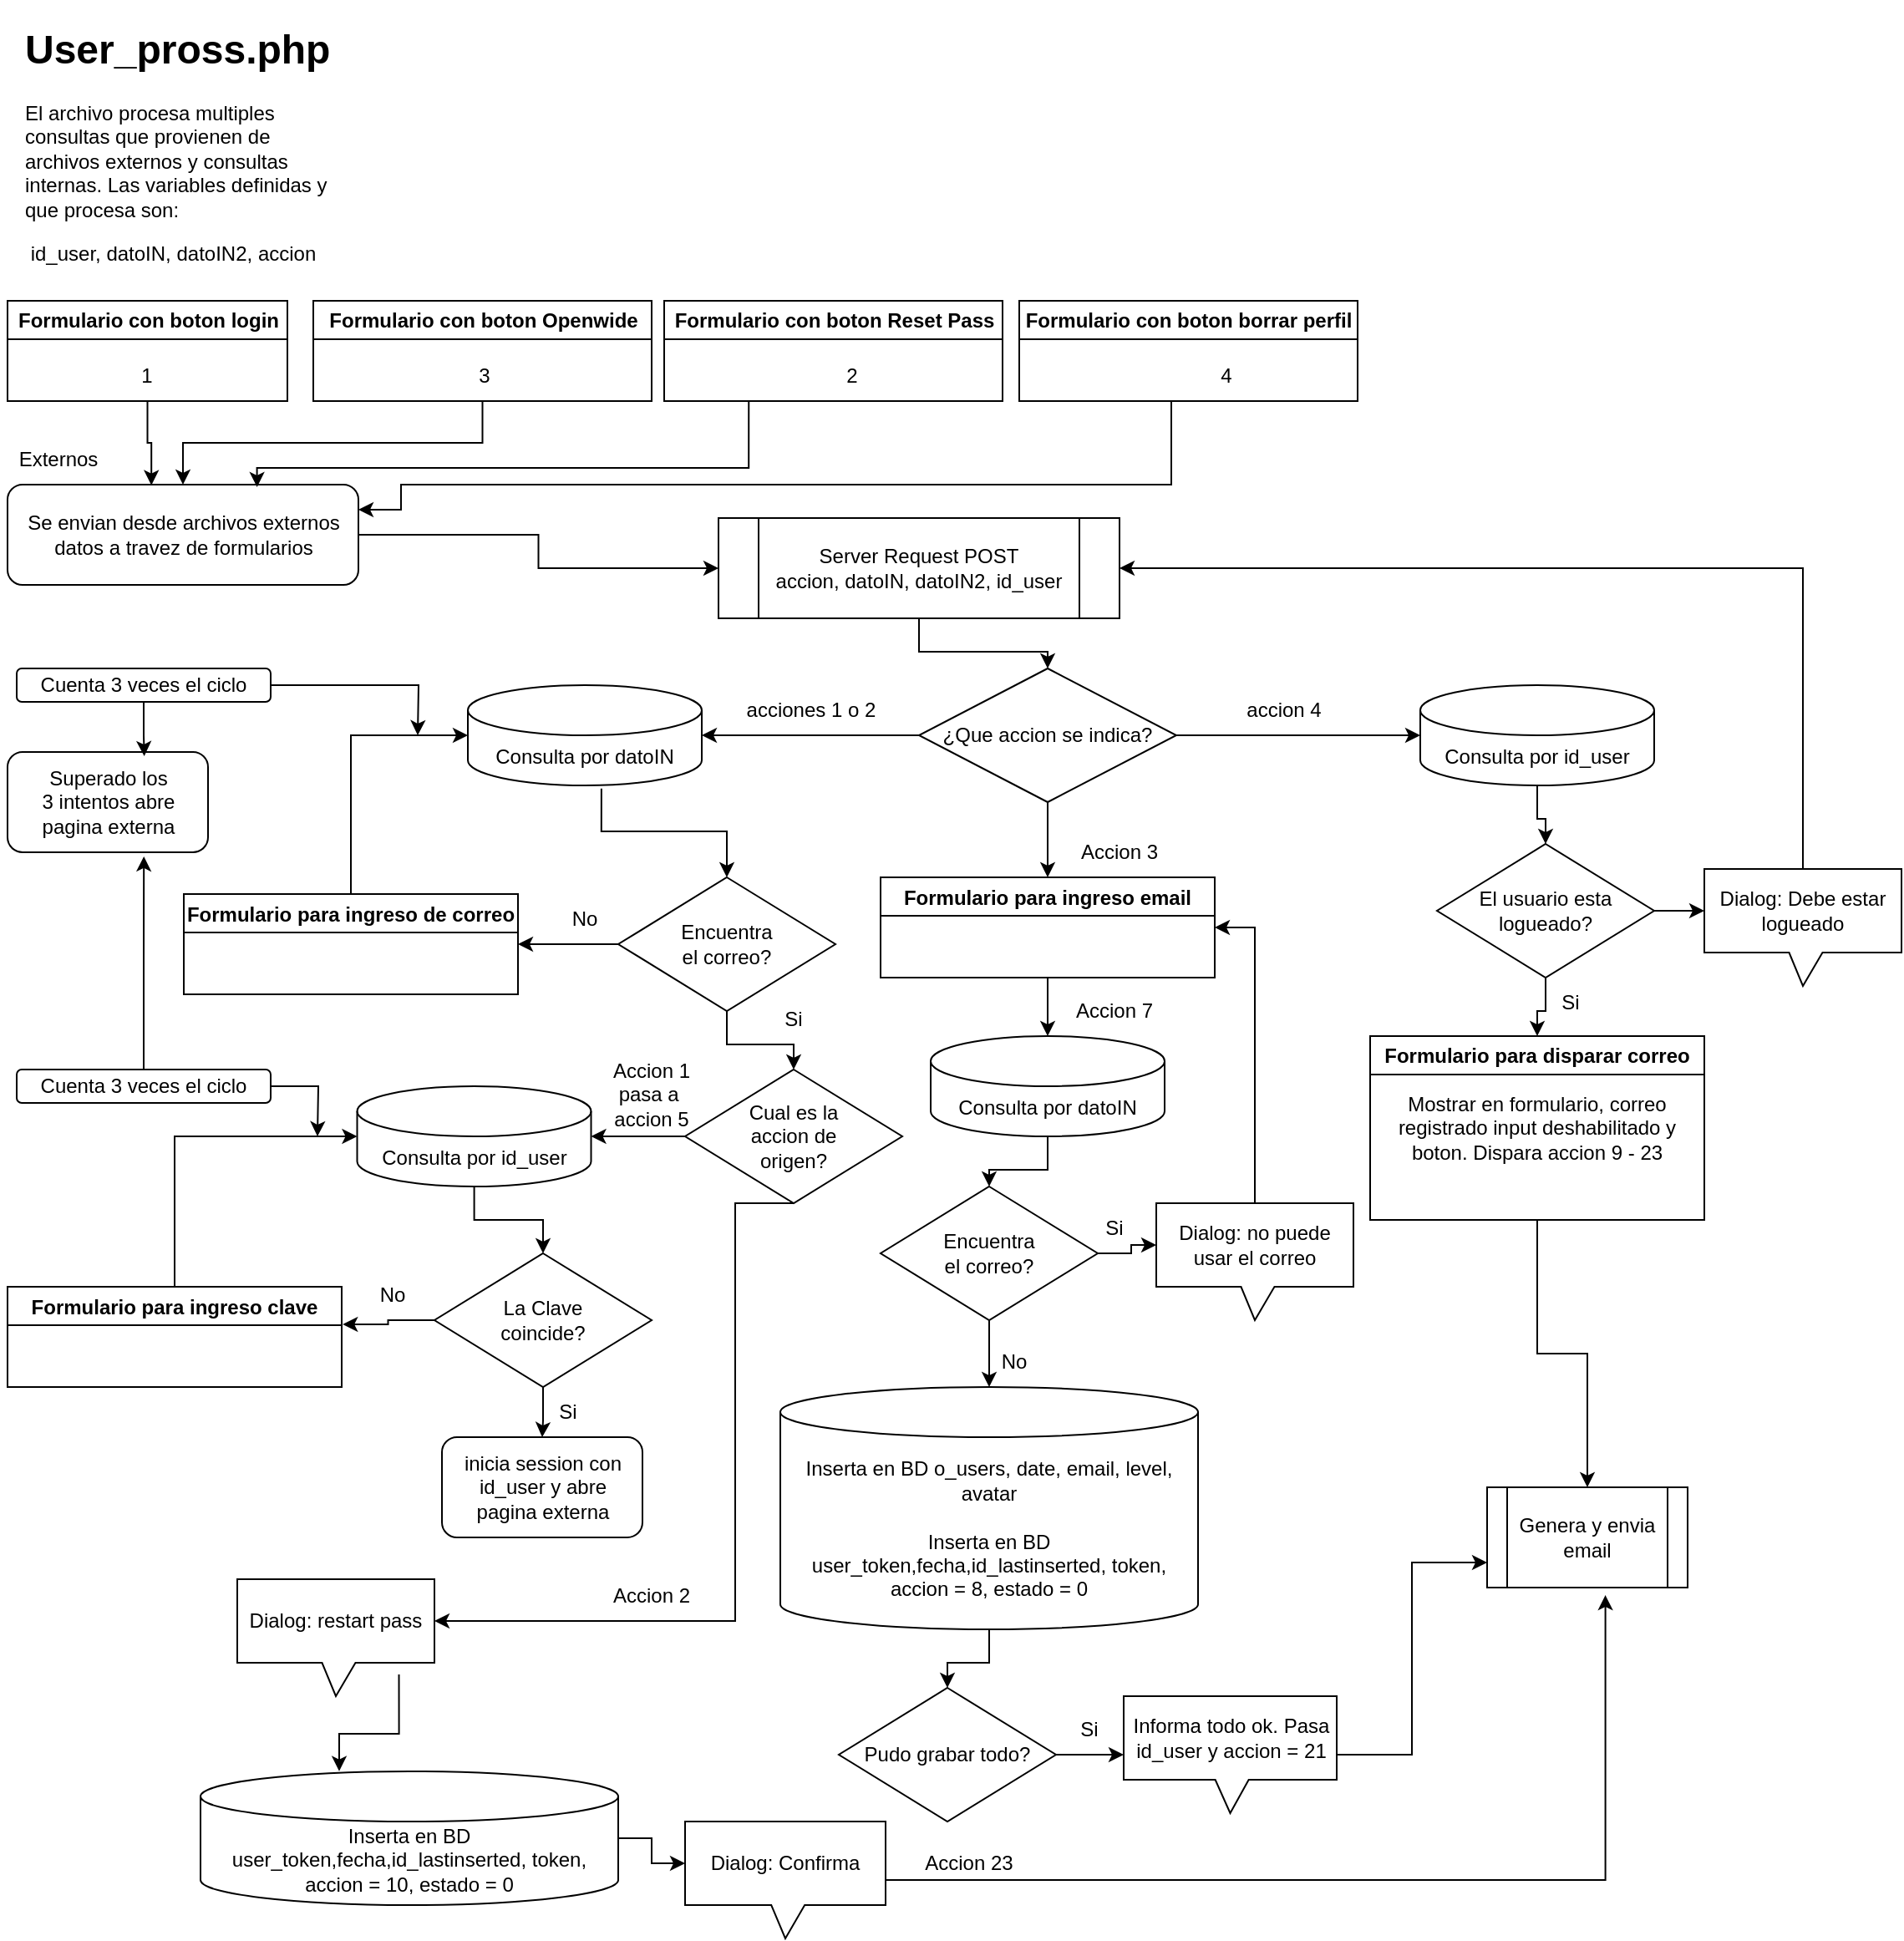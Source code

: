 <mxfile version="22.1.11" type="github">
  <diagram name="Página-1" id="0gqNR9iIzD01g7om8HYn">
    <mxGraphModel dx="926" dy="457" grid="1" gridSize="10" guides="1" tooltips="1" connect="1" arrows="1" fold="1" page="1" pageScale="1" pageWidth="827" pageHeight="1169" math="0" shadow="0">
      <root>
        <mxCell id="0" />
        <mxCell id="1" parent="0" />
        <mxCell id="KxJMnZQ1Z0rmv5bRJUNF-1" value="&lt;h1&gt;User_pross.php&lt;/h1&gt;&lt;p&gt;El archivo procesa multiples consultas que provienen de archivos externos y consultas internas. Las variables definidas y que procesa son:&amp;nbsp;&lt;/p&gt;&lt;p&gt;&lt;span style=&quot;background-color: initial;&quot;&gt;&amp;nbsp;id_user,&amp;nbsp;&lt;/span&gt;&lt;span style=&quot;background-color: initial;&quot;&gt;datoIN,&amp;nbsp;&lt;/span&gt;&lt;span style=&quot;background-color: initial;&quot;&gt;datoIN2,&amp;nbsp;&lt;/span&gt;&lt;span style=&quot;background-color: initial;&quot;&gt;accion&lt;/span&gt;&lt;/p&gt;" style="text;html=1;strokeColor=none;fillColor=none;spacing=5;spacingTop=-20;whiteSpace=wrap;overflow=hidden;rounded=0;" vertex="1" parent="1">
          <mxGeometry x="20" y="10" width="190" height="160" as="geometry" />
        </mxCell>
        <mxCell id="KxJMnZQ1Z0rmv5bRJUNF-20" style="edgeStyle=orthogonalEdgeStyle;rounded=0;orthogonalLoop=1;jettySize=auto;html=1;entryX=0.5;entryY=0;entryDx=0;entryDy=0;" edge="1" parent="1" source="KxJMnZQ1Z0rmv5bRJUNF-3" target="KxJMnZQ1Z0rmv5bRJUNF-19">
          <mxGeometry relative="1" as="geometry" />
        </mxCell>
        <mxCell id="KxJMnZQ1Z0rmv5bRJUNF-3" value="Server Request POST&lt;br&gt;accion, datoIN, datoIN2, id_user" style="shape=process;whiteSpace=wrap;html=1;backgroundOutline=1;" vertex="1" parent="1">
          <mxGeometry x="440" y="310" width="240" height="60" as="geometry" />
        </mxCell>
        <mxCell id="KxJMnZQ1Z0rmv5bRJUNF-5" style="edgeStyle=orthogonalEdgeStyle;rounded=0;orthogonalLoop=1;jettySize=auto;html=1;" edge="1" parent="1" source="KxJMnZQ1Z0rmv5bRJUNF-4" target="KxJMnZQ1Z0rmv5bRJUNF-3">
          <mxGeometry relative="1" as="geometry" />
        </mxCell>
        <mxCell id="KxJMnZQ1Z0rmv5bRJUNF-4" value="Se envian desde archivos externos datos a travez de formularios" style="rounded=1;whiteSpace=wrap;html=1;" vertex="1" parent="1">
          <mxGeometry x="14.5" y="290" width="210" height="60" as="geometry" />
        </mxCell>
        <mxCell id="KxJMnZQ1Z0rmv5bRJUNF-6" value="Externos" style="text;html=1;strokeColor=none;fillColor=none;align=center;verticalAlign=middle;whiteSpace=wrap;rounded=0;" vertex="1" parent="1">
          <mxGeometry x="10" y="260" width="70" height="30" as="geometry" />
        </mxCell>
        <mxCell id="KxJMnZQ1Z0rmv5bRJUNF-9" value="Formulario con boton login" style="swimlane;whiteSpace=wrap;html=1;" vertex="1" parent="1">
          <mxGeometry x="14.5" y="180" width="167.5" height="60" as="geometry" />
        </mxCell>
        <mxCell id="KxJMnZQ1Z0rmv5bRJUNF-95" value="1" style="text;html=1;strokeColor=none;fillColor=none;align=center;verticalAlign=middle;whiteSpace=wrap;rounded=0;" vertex="1" parent="KxJMnZQ1Z0rmv5bRJUNF-9">
          <mxGeometry x="53.75" y="30" width="60" height="30" as="geometry" />
        </mxCell>
        <mxCell id="KxJMnZQ1Z0rmv5bRJUNF-15" style="edgeStyle=orthogonalEdgeStyle;rounded=0;orthogonalLoop=1;jettySize=auto;html=1;entryX=0.5;entryY=0;entryDx=0;entryDy=0;" edge="1" parent="1" source="KxJMnZQ1Z0rmv5bRJUNF-10" target="KxJMnZQ1Z0rmv5bRJUNF-4">
          <mxGeometry relative="1" as="geometry" />
        </mxCell>
        <mxCell id="KxJMnZQ1Z0rmv5bRJUNF-10" value="Formulario con boton Openwide" style="swimlane;whiteSpace=wrap;html=1;" vertex="1" parent="1">
          <mxGeometry x="197.5" y="180" width="202.5" height="60" as="geometry" />
        </mxCell>
        <mxCell id="KxJMnZQ1Z0rmv5bRJUNF-96" value="3" style="text;html=1;strokeColor=none;fillColor=none;align=center;verticalAlign=middle;whiteSpace=wrap;rounded=0;" vertex="1" parent="KxJMnZQ1Z0rmv5bRJUNF-10">
          <mxGeometry x="72.5" y="30" width="60" height="30" as="geometry" />
        </mxCell>
        <mxCell id="KxJMnZQ1Z0rmv5bRJUNF-11" value="Formulario con boton Reset Pass" style="swimlane;whiteSpace=wrap;html=1;" vertex="1" parent="1">
          <mxGeometry x="407.5" y="180" width="202.5" height="60" as="geometry" />
        </mxCell>
        <mxCell id="KxJMnZQ1Z0rmv5bRJUNF-97" value="2" style="text;html=1;strokeColor=none;fillColor=none;align=center;verticalAlign=middle;whiteSpace=wrap;rounded=0;" vertex="1" parent="KxJMnZQ1Z0rmv5bRJUNF-11">
          <mxGeometry x="82.5" y="30" width="60" height="30" as="geometry" />
        </mxCell>
        <mxCell id="KxJMnZQ1Z0rmv5bRJUNF-12" value="Formulario con boton borrar perfil" style="swimlane;whiteSpace=wrap;html=1;" vertex="1" parent="1">
          <mxGeometry x="620" y="180" width="202.5" height="60" as="geometry" />
        </mxCell>
        <mxCell id="KxJMnZQ1Z0rmv5bRJUNF-98" value="4" style="text;html=1;strokeColor=none;fillColor=none;align=center;verticalAlign=middle;whiteSpace=wrap;rounded=0;" vertex="1" parent="KxJMnZQ1Z0rmv5bRJUNF-12">
          <mxGeometry x="94" y="30" width="60" height="30" as="geometry" />
        </mxCell>
        <mxCell id="KxJMnZQ1Z0rmv5bRJUNF-14" style="edgeStyle=orthogonalEdgeStyle;rounded=0;orthogonalLoop=1;jettySize=auto;html=1;entryX=0.41;entryY=0.006;entryDx=0;entryDy=0;entryPerimeter=0;" edge="1" parent="1" source="KxJMnZQ1Z0rmv5bRJUNF-9" target="KxJMnZQ1Z0rmv5bRJUNF-4">
          <mxGeometry relative="1" as="geometry" />
        </mxCell>
        <mxCell id="KxJMnZQ1Z0rmv5bRJUNF-16" style="edgeStyle=orthogonalEdgeStyle;rounded=0;orthogonalLoop=1;jettySize=auto;html=1;entryX=0.711;entryY=0.024;entryDx=0;entryDy=0;entryPerimeter=0;exitX=0.25;exitY=1;exitDx=0;exitDy=0;" edge="1" parent="1" source="KxJMnZQ1Z0rmv5bRJUNF-11" target="KxJMnZQ1Z0rmv5bRJUNF-4">
          <mxGeometry relative="1" as="geometry">
            <Array as="points">
              <mxPoint x="458" y="280" />
              <mxPoint x="164" y="280" />
            </Array>
          </mxGeometry>
        </mxCell>
        <mxCell id="KxJMnZQ1Z0rmv5bRJUNF-17" style="edgeStyle=orthogonalEdgeStyle;rounded=0;orthogonalLoop=1;jettySize=auto;html=1;entryX=1;entryY=0.25;entryDx=0;entryDy=0;" edge="1" parent="1" source="KxJMnZQ1Z0rmv5bRJUNF-12" target="KxJMnZQ1Z0rmv5bRJUNF-4">
          <mxGeometry relative="1" as="geometry">
            <Array as="points">
              <mxPoint x="711" y="290" />
              <mxPoint x="250" y="290" />
              <mxPoint x="250" y="305" />
            </Array>
          </mxGeometry>
        </mxCell>
        <mxCell id="KxJMnZQ1Z0rmv5bRJUNF-22" style="edgeStyle=orthogonalEdgeStyle;rounded=0;orthogonalLoop=1;jettySize=auto;html=1;" edge="1" parent="1" source="KxJMnZQ1Z0rmv5bRJUNF-19" target="KxJMnZQ1Z0rmv5bRJUNF-21">
          <mxGeometry relative="1" as="geometry" />
        </mxCell>
        <mxCell id="KxJMnZQ1Z0rmv5bRJUNF-71" style="edgeStyle=orthogonalEdgeStyle;rounded=0;orthogonalLoop=1;jettySize=auto;html=1;entryX=0.5;entryY=0;entryDx=0;entryDy=0;" edge="1" parent="1" source="KxJMnZQ1Z0rmv5bRJUNF-19" target="KxJMnZQ1Z0rmv5bRJUNF-70">
          <mxGeometry relative="1" as="geometry" />
        </mxCell>
        <mxCell id="KxJMnZQ1Z0rmv5bRJUNF-105" style="edgeStyle=orthogonalEdgeStyle;rounded=0;orthogonalLoop=1;jettySize=auto;html=1;" edge="1" parent="1" source="KxJMnZQ1Z0rmv5bRJUNF-19" target="KxJMnZQ1Z0rmv5bRJUNF-99">
          <mxGeometry relative="1" as="geometry" />
        </mxCell>
        <mxCell id="KxJMnZQ1Z0rmv5bRJUNF-19" value="¿Que accion se indica?" style="rhombus;whiteSpace=wrap;html=1;" vertex="1" parent="1">
          <mxGeometry x="560" y="400" width="154" height="80" as="geometry" />
        </mxCell>
        <mxCell id="KxJMnZQ1Z0rmv5bRJUNF-25" style="edgeStyle=orthogonalEdgeStyle;rounded=0;orthogonalLoop=1;jettySize=auto;html=1;entryX=0.5;entryY=0;entryDx=0;entryDy=0;exitX=0.571;exitY=1.032;exitDx=0;exitDy=0;exitPerimeter=0;" edge="1" parent="1" source="KxJMnZQ1Z0rmv5bRJUNF-21" target="KxJMnZQ1Z0rmv5bRJUNF-24">
          <mxGeometry relative="1" as="geometry" />
        </mxCell>
        <mxCell id="KxJMnZQ1Z0rmv5bRJUNF-21" value="Consulta por datoIN" style="shape=cylinder3;whiteSpace=wrap;html=1;boundedLbl=1;backgroundOutline=1;size=15;" vertex="1" parent="1">
          <mxGeometry x="290" y="410" width="140" height="60" as="geometry" />
        </mxCell>
        <mxCell id="KxJMnZQ1Z0rmv5bRJUNF-23" value="acciones 1 o 2" style="text;html=1;strokeColor=none;fillColor=none;align=center;verticalAlign=middle;whiteSpace=wrap;rounded=0;" vertex="1" parent="1">
          <mxGeometry x="447" y="410" width="97" height="30" as="geometry" />
        </mxCell>
        <mxCell id="KxJMnZQ1Z0rmv5bRJUNF-32" style="edgeStyle=orthogonalEdgeStyle;rounded=0;orthogonalLoop=1;jettySize=auto;html=1;entryX=1;entryY=0.5;entryDx=0;entryDy=0;" edge="1" parent="1" source="KxJMnZQ1Z0rmv5bRJUNF-24" target="KxJMnZQ1Z0rmv5bRJUNF-26">
          <mxGeometry relative="1" as="geometry" />
        </mxCell>
        <mxCell id="KxJMnZQ1Z0rmv5bRJUNF-34" style="edgeStyle=orthogonalEdgeStyle;rounded=0;orthogonalLoop=1;jettySize=auto;html=1;entryX=0.5;entryY=0;entryDx=0;entryDy=0;" edge="1" parent="1" source="KxJMnZQ1Z0rmv5bRJUNF-24" target="KxJMnZQ1Z0rmv5bRJUNF-31">
          <mxGeometry relative="1" as="geometry" />
        </mxCell>
        <mxCell id="KxJMnZQ1Z0rmv5bRJUNF-24" value="Encuentra &lt;br&gt;el correo?" style="rhombus;whiteSpace=wrap;html=1;" vertex="1" parent="1">
          <mxGeometry x="380" y="525" width="130" height="80" as="geometry" />
        </mxCell>
        <mxCell id="KxJMnZQ1Z0rmv5bRJUNF-26" value="Formulario para ingreso de correo" style="swimlane;" vertex="1" parent="1">
          <mxGeometry x="120" y="535" width="200" height="60" as="geometry" />
        </mxCell>
        <mxCell id="KxJMnZQ1Z0rmv5bRJUNF-29" value="Si" style="text;html=1;strokeColor=none;fillColor=none;align=center;verticalAlign=middle;whiteSpace=wrap;rounded=0;" vertex="1" parent="1">
          <mxGeometry x="465" y="595" width="40" height="30" as="geometry" />
        </mxCell>
        <mxCell id="KxJMnZQ1Z0rmv5bRJUNF-40" style="edgeStyle=orthogonalEdgeStyle;rounded=0;orthogonalLoop=1;jettySize=auto;html=1;entryX=1;entryY=0.5;entryDx=0;entryDy=0;entryPerimeter=0;" edge="1" parent="1" source="KxJMnZQ1Z0rmv5bRJUNF-31" target="KxJMnZQ1Z0rmv5bRJUNF-44">
          <mxGeometry relative="1" as="geometry">
            <mxPoint x="210.0" y="690" as="targetPoint" />
          </mxGeometry>
        </mxCell>
        <mxCell id="KxJMnZQ1Z0rmv5bRJUNF-31" value="Cual es la &lt;br&gt;accion de &lt;br&gt;origen?" style="rhombus;whiteSpace=wrap;html=1;" vertex="1" parent="1">
          <mxGeometry x="420" y="640" width="130" height="80" as="geometry" />
        </mxCell>
        <mxCell id="KxJMnZQ1Z0rmv5bRJUNF-33" style="edgeStyle=orthogonalEdgeStyle;rounded=0;orthogonalLoop=1;jettySize=auto;html=1;entryX=0;entryY=0.5;entryDx=0;entryDy=0;entryPerimeter=0;exitX=0.5;exitY=0;exitDx=0;exitDy=0;" edge="1" parent="1" source="KxJMnZQ1Z0rmv5bRJUNF-26" target="KxJMnZQ1Z0rmv5bRJUNF-21">
          <mxGeometry relative="1" as="geometry" />
        </mxCell>
        <mxCell id="KxJMnZQ1Z0rmv5bRJUNF-38" value="Accion 1&lt;br&gt;pasa a&amp;nbsp;&lt;br&gt;accion 5" style="text;html=1;strokeColor=none;fillColor=none;align=center;verticalAlign=middle;whiteSpace=wrap;rounded=0;" vertex="1" parent="1">
          <mxGeometry x="360" y="640" width="80" height="30" as="geometry" />
        </mxCell>
        <mxCell id="KxJMnZQ1Z0rmv5bRJUNF-47" style="edgeStyle=orthogonalEdgeStyle;rounded=0;orthogonalLoop=1;jettySize=auto;html=1;entryX=0.5;entryY=0;entryDx=0;entryDy=0;" edge="1" parent="1" source="KxJMnZQ1Z0rmv5bRJUNF-44" target="KxJMnZQ1Z0rmv5bRJUNF-45">
          <mxGeometry relative="1" as="geometry" />
        </mxCell>
        <mxCell id="KxJMnZQ1Z0rmv5bRJUNF-44" value="Consulta por id_user" style="shape=cylinder3;whiteSpace=wrap;html=1;boundedLbl=1;backgroundOutline=1;size=15;" vertex="1" parent="1">
          <mxGeometry x="223.75" y="650" width="140" height="60" as="geometry" />
        </mxCell>
        <mxCell id="KxJMnZQ1Z0rmv5bRJUNF-69" style="edgeStyle=orthogonalEdgeStyle;rounded=0;orthogonalLoop=1;jettySize=auto;html=1;entryX=0.5;entryY=0;entryDx=0;entryDy=0;" edge="1" parent="1" source="KxJMnZQ1Z0rmv5bRJUNF-45" target="KxJMnZQ1Z0rmv5bRJUNF-68">
          <mxGeometry relative="1" as="geometry" />
        </mxCell>
        <mxCell id="KxJMnZQ1Z0rmv5bRJUNF-45" value="La Clave&lt;br&gt;coincide?" style="rhombus;whiteSpace=wrap;html=1;" vertex="1" parent="1">
          <mxGeometry x="270" y="750" width="130" height="80" as="geometry" />
        </mxCell>
        <mxCell id="KxJMnZQ1Z0rmv5bRJUNF-48" value="No" style="text;html=1;strokeColor=none;fillColor=none;align=center;verticalAlign=middle;whiteSpace=wrap;rounded=0;" vertex="1" parent="1">
          <mxGeometry x="330" y="535" width="60" height="30" as="geometry" />
        </mxCell>
        <mxCell id="KxJMnZQ1Z0rmv5bRJUNF-49" value="Formulario para ingreso clave" style="swimlane;" vertex="1" parent="1">
          <mxGeometry x="14.5" y="770" width="200" height="60" as="geometry" />
        </mxCell>
        <mxCell id="KxJMnZQ1Z0rmv5bRJUNF-51" style="edgeStyle=orthogonalEdgeStyle;rounded=0;orthogonalLoop=1;jettySize=auto;html=1;entryX=1.003;entryY=0.375;entryDx=0;entryDy=0;entryPerimeter=0;" edge="1" parent="1" source="KxJMnZQ1Z0rmv5bRJUNF-45" target="KxJMnZQ1Z0rmv5bRJUNF-49">
          <mxGeometry relative="1" as="geometry" />
        </mxCell>
        <mxCell id="KxJMnZQ1Z0rmv5bRJUNF-52" style="edgeStyle=orthogonalEdgeStyle;rounded=0;orthogonalLoop=1;jettySize=auto;html=1;entryX=0;entryY=0.5;entryDx=0;entryDy=0;entryPerimeter=0;exitX=0.5;exitY=0;exitDx=0;exitDy=0;" edge="1" parent="1" source="KxJMnZQ1Z0rmv5bRJUNF-49" target="KxJMnZQ1Z0rmv5bRJUNF-44">
          <mxGeometry relative="1" as="geometry" />
        </mxCell>
        <mxCell id="KxJMnZQ1Z0rmv5bRJUNF-55" value="No" style="text;html=1;strokeColor=none;fillColor=none;align=center;verticalAlign=middle;whiteSpace=wrap;rounded=0;" vertex="1" parent="1">
          <mxGeometry x="214.5" y="760" width="60" height="30" as="geometry" />
        </mxCell>
        <mxCell id="KxJMnZQ1Z0rmv5bRJUNF-60" style="edgeStyle=orthogonalEdgeStyle;rounded=0;orthogonalLoop=1;jettySize=auto;html=1;" edge="1" parent="1" source="KxJMnZQ1Z0rmv5bRJUNF-57">
          <mxGeometry relative="1" as="geometry">
            <mxPoint x="260" y="440" as="targetPoint" />
          </mxGeometry>
        </mxCell>
        <mxCell id="KxJMnZQ1Z0rmv5bRJUNF-57" value="Cuenta 3 veces el ciclo" style="rounded=1;whiteSpace=wrap;html=1;" vertex="1" parent="1">
          <mxGeometry x="20" y="400" width="152" height="20" as="geometry" />
        </mxCell>
        <mxCell id="KxJMnZQ1Z0rmv5bRJUNF-59" style="edgeStyle=orthogonalEdgeStyle;rounded=0;orthogonalLoop=1;jettySize=auto;html=1;" edge="1" parent="1" source="KxJMnZQ1Z0rmv5bRJUNF-58">
          <mxGeometry relative="1" as="geometry">
            <mxPoint x="200" y="680" as="targetPoint" />
          </mxGeometry>
        </mxCell>
        <mxCell id="KxJMnZQ1Z0rmv5bRJUNF-58" value="Cuenta 3 veces el ciclo" style="rounded=1;whiteSpace=wrap;html=1;" vertex="1" parent="1">
          <mxGeometry x="20" y="640" width="152" height="20" as="geometry" />
        </mxCell>
        <mxCell id="KxJMnZQ1Z0rmv5bRJUNF-62" value="Superado los&lt;br&gt;3 intentos abre pagina externa" style="rounded=1;whiteSpace=wrap;html=1;" vertex="1" parent="1">
          <mxGeometry x="14.5" y="450" width="120" height="60" as="geometry" />
        </mxCell>
        <mxCell id="KxJMnZQ1Z0rmv5bRJUNF-63" style="edgeStyle=orthogonalEdgeStyle;rounded=0;orthogonalLoop=1;jettySize=auto;html=1;entryX=0.682;entryY=0.041;entryDx=0;entryDy=0;entryPerimeter=0;" edge="1" parent="1" source="KxJMnZQ1Z0rmv5bRJUNF-57" target="KxJMnZQ1Z0rmv5bRJUNF-62">
          <mxGeometry relative="1" as="geometry" />
        </mxCell>
        <mxCell id="KxJMnZQ1Z0rmv5bRJUNF-64" style="edgeStyle=orthogonalEdgeStyle;rounded=0;orthogonalLoop=1;jettySize=auto;html=1;entryX=0.68;entryY=1.041;entryDx=0;entryDy=0;entryPerimeter=0;" edge="1" parent="1" source="KxJMnZQ1Z0rmv5bRJUNF-58" target="KxJMnZQ1Z0rmv5bRJUNF-62">
          <mxGeometry relative="1" as="geometry" />
        </mxCell>
        <mxCell id="KxJMnZQ1Z0rmv5bRJUNF-67" value="Si" style="text;html=1;strokeColor=none;fillColor=none;align=center;verticalAlign=middle;whiteSpace=wrap;rounded=0;" vertex="1" parent="1">
          <mxGeometry x="330" y="830" width="40" height="30" as="geometry" />
        </mxCell>
        <mxCell id="KxJMnZQ1Z0rmv5bRJUNF-68" value="inicia session con id_user y abre &lt;br&gt;pagina externa" style="rounded=1;whiteSpace=wrap;html=1;" vertex="1" parent="1">
          <mxGeometry x="274.5" y="860" width="120" height="60" as="geometry" />
        </mxCell>
        <mxCell id="KxJMnZQ1Z0rmv5bRJUNF-70" value="Formulario para ingreso email" style="swimlane;" vertex="1" parent="1">
          <mxGeometry x="537" y="525" width="200" height="60" as="geometry" />
        </mxCell>
        <mxCell id="KxJMnZQ1Z0rmv5bRJUNF-72" value="Accion 3" style="text;html=1;strokeColor=none;fillColor=none;align=center;verticalAlign=middle;whiteSpace=wrap;rounded=0;" vertex="1" parent="1">
          <mxGeometry x="650" y="495" width="60" height="30" as="geometry" />
        </mxCell>
        <mxCell id="KxJMnZQ1Z0rmv5bRJUNF-77" style="edgeStyle=orthogonalEdgeStyle;rounded=0;orthogonalLoop=1;jettySize=auto;html=1;entryX=0.5;entryY=0;entryDx=0;entryDy=0;" edge="1" parent="1" source="KxJMnZQ1Z0rmv5bRJUNF-73" target="KxJMnZQ1Z0rmv5bRJUNF-76">
          <mxGeometry relative="1" as="geometry" />
        </mxCell>
        <mxCell id="KxJMnZQ1Z0rmv5bRJUNF-73" value="Consulta por datoIN" style="shape=cylinder3;whiteSpace=wrap;html=1;boundedLbl=1;backgroundOutline=1;size=15;" vertex="1" parent="1">
          <mxGeometry x="567" y="620" width="140" height="60" as="geometry" />
        </mxCell>
        <mxCell id="KxJMnZQ1Z0rmv5bRJUNF-74" style="edgeStyle=orthogonalEdgeStyle;rounded=0;orthogonalLoop=1;jettySize=auto;html=1;entryX=0.5;entryY=0;entryDx=0;entryDy=0;entryPerimeter=0;" edge="1" parent="1" source="KxJMnZQ1Z0rmv5bRJUNF-70" target="KxJMnZQ1Z0rmv5bRJUNF-73">
          <mxGeometry relative="1" as="geometry" />
        </mxCell>
        <mxCell id="KxJMnZQ1Z0rmv5bRJUNF-75" value="Accion 7" style="text;html=1;strokeColor=none;fillColor=none;align=center;verticalAlign=middle;whiteSpace=wrap;rounded=0;" vertex="1" parent="1">
          <mxGeometry x="647" y="590" width="60" height="30" as="geometry" />
        </mxCell>
        <mxCell id="KxJMnZQ1Z0rmv5bRJUNF-76" value="Encuentra &lt;br&gt;el correo?" style="rhombus;whiteSpace=wrap;html=1;" vertex="1" parent="1">
          <mxGeometry x="537" y="710" width="130" height="80" as="geometry" />
        </mxCell>
        <mxCell id="KxJMnZQ1Z0rmv5bRJUNF-80" style="edgeStyle=orthogonalEdgeStyle;rounded=0;orthogonalLoop=1;jettySize=auto;html=1;entryX=1;entryY=0.5;entryDx=0;entryDy=0;" edge="1" parent="1" source="KxJMnZQ1Z0rmv5bRJUNF-78" target="KxJMnZQ1Z0rmv5bRJUNF-70">
          <mxGeometry relative="1" as="geometry" />
        </mxCell>
        <mxCell id="KxJMnZQ1Z0rmv5bRJUNF-78" value="Dialog: no puede usar el correo" style="shape=callout;whiteSpace=wrap;html=1;perimeter=calloutPerimeter;size=20;position=0.43;" vertex="1" parent="1">
          <mxGeometry x="702" y="720" width="118" height="70" as="geometry" />
        </mxCell>
        <mxCell id="KxJMnZQ1Z0rmv5bRJUNF-79" style="edgeStyle=orthogonalEdgeStyle;rounded=0;orthogonalLoop=1;jettySize=auto;html=1;entryX=0;entryY=0;entryDx=0;entryDy=25;entryPerimeter=0;" edge="1" parent="1" source="KxJMnZQ1Z0rmv5bRJUNF-76" target="KxJMnZQ1Z0rmv5bRJUNF-78">
          <mxGeometry relative="1" as="geometry" />
        </mxCell>
        <mxCell id="KxJMnZQ1Z0rmv5bRJUNF-81" value="Si" style="text;html=1;strokeColor=none;fillColor=none;align=center;verticalAlign=middle;whiteSpace=wrap;rounded=0;" vertex="1" parent="1">
          <mxGeometry x="647" y="720" width="60" height="30" as="geometry" />
        </mxCell>
        <mxCell id="KxJMnZQ1Z0rmv5bRJUNF-88" style="edgeStyle=orthogonalEdgeStyle;rounded=0;orthogonalLoop=1;jettySize=auto;html=1;" edge="1" parent="1" source="KxJMnZQ1Z0rmv5bRJUNF-82" target="KxJMnZQ1Z0rmv5bRJUNF-87">
          <mxGeometry relative="1" as="geometry" />
        </mxCell>
        <mxCell id="KxJMnZQ1Z0rmv5bRJUNF-82" value="Inserta en BD o_users, date, email, level, avatar&lt;br&gt;&lt;br&gt;Inserta en BD user_token,fecha,id_lastinserted, token, accion = 8, estado = 0" style="shape=cylinder3;whiteSpace=wrap;html=1;boundedLbl=1;backgroundOutline=1;size=15;" vertex="1" parent="1">
          <mxGeometry x="477" y="830" width="250" height="145" as="geometry" />
        </mxCell>
        <mxCell id="KxJMnZQ1Z0rmv5bRJUNF-84" style="edgeStyle=orthogonalEdgeStyle;rounded=0;orthogonalLoop=1;jettySize=auto;html=1;entryX=0.5;entryY=0;entryDx=0;entryDy=0;entryPerimeter=0;" edge="1" parent="1" source="KxJMnZQ1Z0rmv5bRJUNF-76" target="KxJMnZQ1Z0rmv5bRJUNF-82">
          <mxGeometry relative="1" as="geometry" />
        </mxCell>
        <mxCell id="KxJMnZQ1Z0rmv5bRJUNF-85" value="No" style="text;html=1;strokeColor=none;fillColor=none;align=center;verticalAlign=middle;whiteSpace=wrap;rounded=0;" vertex="1" parent="1">
          <mxGeometry x="587" y="800" width="60" height="30" as="geometry" />
        </mxCell>
        <mxCell id="KxJMnZQ1Z0rmv5bRJUNF-93" style="edgeStyle=orthogonalEdgeStyle;rounded=0;orthogonalLoop=1;jettySize=auto;html=1;entryX=0;entryY=0.75;entryDx=0;entryDy=0;" edge="1" parent="1" source="KxJMnZQ1Z0rmv5bRJUNF-86" target="KxJMnZQ1Z0rmv5bRJUNF-91">
          <mxGeometry relative="1" as="geometry" />
        </mxCell>
        <mxCell id="KxJMnZQ1Z0rmv5bRJUNF-86" value="Informa todo ok. Pasa id_user y accion = 21" style="shape=callout;whiteSpace=wrap;html=1;perimeter=calloutPerimeter;size=20;position=0.43;" vertex="1" parent="1">
          <mxGeometry x="682.5" y="1015" width="127.5" height="70" as="geometry" />
        </mxCell>
        <mxCell id="KxJMnZQ1Z0rmv5bRJUNF-94" style="edgeStyle=orthogonalEdgeStyle;rounded=0;orthogonalLoop=1;jettySize=auto;html=1;" edge="1" parent="1" source="KxJMnZQ1Z0rmv5bRJUNF-87" target="KxJMnZQ1Z0rmv5bRJUNF-86">
          <mxGeometry relative="1" as="geometry" />
        </mxCell>
        <mxCell id="KxJMnZQ1Z0rmv5bRJUNF-87" value="Pudo grabar todo?" style="rhombus;whiteSpace=wrap;html=1;" vertex="1" parent="1">
          <mxGeometry x="512" y="1010" width="130" height="80" as="geometry" />
        </mxCell>
        <mxCell id="KxJMnZQ1Z0rmv5bRJUNF-90" value="Si" style="text;html=1;strokeColor=none;fillColor=none;align=center;verticalAlign=middle;whiteSpace=wrap;rounded=0;" vertex="1" parent="1">
          <mxGeometry x="642" y="1020" width="40" height="30" as="geometry" />
        </mxCell>
        <mxCell id="KxJMnZQ1Z0rmv5bRJUNF-91" value="Genera y envia email" style="shape=process;whiteSpace=wrap;html=1;backgroundOutline=1;" vertex="1" parent="1">
          <mxGeometry x="900" y="890" width="120" height="60" as="geometry" />
        </mxCell>
        <mxCell id="KxJMnZQ1Z0rmv5bRJUNF-106" style="edgeStyle=orthogonalEdgeStyle;rounded=0;orthogonalLoop=1;jettySize=auto;html=1;entryX=0.5;entryY=0;entryDx=0;entryDy=0;" edge="1" parent="1" source="KxJMnZQ1Z0rmv5bRJUNF-99" target="KxJMnZQ1Z0rmv5bRJUNF-102">
          <mxGeometry relative="1" as="geometry" />
        </mxCell>
        <mxCell id="KxJMnZQ1Z0rmv5bRJUNF-99" value="Consulta por id_user" style="shape=cylinder3;whiteSpace=wrap;html=1;boundedLbl=1;backgroundOutline=1;size=15;" vertex="1" parent="1">
          <mxGeometry x="860" y="410" width="140" height="60" as="geometry" />
        </mxCell>
        <mxCell id="KxJMnZQ1Z0rmv5bRJUNF-101" value="accion 4" style="text;html=1;strokeColor=none;fillColor=none;align=center;verticalAlign=middle;whiteSpace=wrap;rounded=0;" vertex="1" parent="1">
          <mxGeometry x="730" y="410" width="97" height="30" as="geometry" />
        </mxCell>
        <mxCell id="KxJMnZQ1Z0rmv5bRJUNF-110" style="edgeStyle=orthogonalEdgeStyle;rounded=0;orthogonalLoop=1;jettySize=auto;html=1;" edge="1" parent="1" source="KxJMnZQ1Z0rmv5bRJUNF-102" target="KxJMnZQ1Z0rmv5bRJUNF-107">
          <mxGeometry relative="1" as="geometry" />
        </mxCell>
        <mxCell id="KxJMnZQ1Z0rmv5bRJUNF-102" value="El usuario esta&lt;br&gt;logueado?" style="rhombus;whiteSpace=wrap;html=1;" vertex="1" parent="1">
          <mxGeometry x="870" y="505" width="130" height="80" as="geometry" />
        </mxCell>
        <mxCell id="KxJMnZQ1Z0rmv5bRJUNF-117" style="edgeStyle=orthogonalEdgeStyle;rounded=0;orthogonalLoop=1;jettySize=auto;html=1;entryX=0.5;entryY=0;entryDx=0;entryDy=0;" edge="1" parent="1" source="KxJMnZQ1Z0rmv5bRJUNF-107" target="KxJMnZQ1Z0rmv5bRJUNF-91">
          <mxGeometry relative="1" as="geometry" />
        </mxCell>
        <mxCell id="KxJMnZQ1Z0rmv5bRJUNF-107" value="Formulario para disparar correo" style="swimlane;whiteSpace=wrap;html=1;" vertex="1" parent="1">
          <mxGeometry x="830" y="620" width="200" height="110" as="geometry" />
        </mxCell>
        <mxCell id="KxJMnZQ1Z0rmv5bRJUNF-111" value="Mostrar en formulario, correo registrado input deshabilitado y boton. Dispara accion 9 - 23" style="text;html=1;strokeColor=none;fillColor=none;align=center;verticalAlign=middle;whiteSpace=wrap;rounded=0;" vertex="1" parent="KxJMnZQ1Z0rmv5bRJUNF-107">
          <mxGeometry x="15" y="40" width="170" height="30" as="geometry" />
        </mxCell>
        <mxCell id="KxJMnZQ1Z0rmv5bRJUNF-113" value="Si" style="text;html=1;strokeColor=none;fillColor=none;align=center;verticalAlign=middle;whiteSpace=wrap;rounded=0;" vertex="1" parent="1">
          <mxGeometry x="920" y="585" width="60" height="30" as="geometry" />
        </mxCell>
        <mxCell id="KxJMnZQ1Z0rmv5bRJUNF-116" style="edgeStyle=orthogonalEdgeStyle;rounded=0;orthogonalLoop=1;jettySize=auto;html=1;entryX=1;entryY=0.5;entryDx=0;entryDy=0;exitX=0.5;exitY=0;exitDx=0;exitDy=0;exitPerimeter=0;" edge="1" parent="1" source="KxJMnZQ1Z0rmv5bRJUNF-114" target="KxJMnZQ1Z0rmv5bRJUNF-3">
          <mxGeometry relative="1" as="geometry" />
        </mxCell>
        <mxCell id="KxJMnZQ1Z0rmv5bRJUNF-114" value="Dialog: Debe estar logueado" style="shape=callout;whiteSpace=wrap;html=1;perimeter=calloutPerimeter;size=20;position=0.43;" vertex="1" parent="1">
          <mxGeometry x="1030" y="520" width="118" height="70" as="geometry" />
        </mxCell>
        <mxCell id="KxJMnZQ1Z0rmv5bRJUNF-115" style="edgeStyle=orthogonalEdgeStyle;rounded=0;orthogonalLoop=1;jettySize=auto;html=1;entryX=0;entryY=0;entryDx=0;entryDy=25;entryPerimeter=0;" edge="1" parent="1" source="KxJMnZQ1Z0rmv5bRJUNF-102" target="KxJMnZQ1Z0rmv5bRJUNF-114">
          <mxGeometry relative="1" as="geometry" />
        </mxCell>
        <mxCell id="KxJMnZQ1Z0rmv5bRJUNF-118" value="Dialog: restart pass" style="shape=callout;whiteSpace=wrap;html=1;perimeter=calloutPerimeter;size=20;position=0.43;" vertex="1" parent="1">
          <mxGeometry x="152" y="945" width="118" height="70" as="geometry" />
        </mxCell>
        <mxCell id="KxJMnZQ1Z0rmv5bRJUNF-119" style="edgeStyle=orthogonalEdgeStyle;rounded=0;orthogonalLoop=1;jettySize=auto;html=1;entryX=0;entryY=0;entryDx=118;entryDy=25;entryPerimeter=0;exitX=0.5;exitY=1;exitDx=0;exitDy=0;" edge="1" parent="1" source="KxJMnZQ1Z0rmv5bRJUNF-31" target="KxJMnZQ1Z0rmv5bRJUNF-118">
          <mxGeometry relative="1" as="geometry">
            <Array as="points">
              <mxPoint x="450" y="720" />
              <mxPoint x="450" y="970" />
            </Array>
          </mxGeometry>
        </mxCell>
        <mxCell id="KxJMnZQ1Z0rmv5bRJUNF-121" value="Accion 23" style="text;html=1;strokeColor=none;fillColor=none;align=center;verticalAlign=middle;whiteSpace=wrap;rounded=0;" vertex="1" parent="1">
          <mxGeometry x="560" y="1100" width="60" height="30" as="geometry" />
        </mxCell>
        <mxCell id="KxJMnZQ1Z0rmv5bRJUNF-122" value="Accion 2" style="text;html=1;strokeColor=none;fillColor=none;align=center;verticalAlign=middle;whiteSpace=wrap;rounded=0;" vertex="1" parent="1">
          <mxGeometry x="370" y="940" width="60" height="30" as="geometry" />
        </mxCell>
        <mxCell id="KxJMnZQ1Z0rmv5bRJUNF-123" value="Dialog: Confirma" style="shape=callout;whiteSpace=wrap;html=1;perimeter=calloutPerimeter;size=20;position=0.43;" vertex="1" parent="1">
          <mxGeometry x="420" y="1090" width="120" height="70" as="geometry" />
        </mxCell>
        <mxCell id="KxJMnZQ1Z0rmv5bRJUNF-124" value="Inserta en BD user_token,fecha,id_lastinserted, token, accion = 10, estado = 0" style="shape=cylinder3;whiteSpace=wrap;html=1;boundedLbl=1;backgroundOutline=1;size=15;" vertex="1" parent="1">
          <mxGeometry x="130" y="1060" width="250" height="80" as="geometry" />
        </mxCell>
        <mxCell id="KxJMnZQ1Z0rmv5bRJUNF-125" style="edgeStyle=orthogonalEdgeStyle;rounded=0;orthogonalLoop=1;jettySize=auto;html=1;entryX=0.332;entryY=-0.002;entryDx=0;entryDy=0;entryPerimeter=0;exitX=0.82;exitY=0.814;exitDx=0;exitDy=0;exitPerimeter=0;" edge="1" parent="1" source="KxJMnZQ1Z0rmv5bRJUNF-118" target="KxJMnZQ1Z0rmv5bRJUNF-124">
          <mxGeometry relative="1" as="geometry">
            <mxPoint x="213" y="1020" as="sourcePoint" />
          </mxGeometry>
        </mxCell>
        <mxCell id="KxJMnZQ1Z0rmv5bRJUNF-126" style="edgeStyle=orthogonalEdgeStyle;rounded=0;orthogonalLoop=1;jettySize=auto;html=1;entryX=0;entryY=0;entryDx=0;entryDy=25;entryPerimeter=0;" edge="1" parent="1" source="KxJMnZQ1Z0rmv5bRJUNF-124" target="KxJMnZQ1Z0rmv5bRJUNF-123">
          <mxGeometry relative="1" as="geometry" />
        </mxCell>
        <mxCell id="KxJMnZQ1Z0rmv5bRJUNF-127" style="edgeStyle=orthogonalEdgeStyle;rounded=0;orthogonalLoop=1;jettySize=auto;html=1;entryX=0.59;entryY=1.076;entryDx=0;entryDy=0;entryPerimeter=0;" edge="1" parent="1" source="KxJMnZQ1Z0rmv5bRJUNF-123" target="KxJMnZQ1Z0rmv5bRJUNF-91">
          <mxGeometry relative="1" as="geometry" />
        </mxCell>
      </root>
    </mxGraphModel>
  </diagram>
</mxfile>
